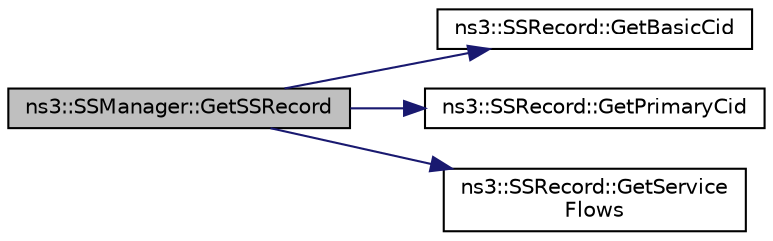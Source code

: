 digraph "ns3::SSManager::GetSSRecord"
{
  edge [fontname="Helvetica",fontsize="10",labelfontname="Helvetica",labelfontsize="10"];
  node [fontname="Helvetica",fontsize="10",shape=record];
  rankdir="LR";
  Node1 [label="ns3::SSManager::GetSSRecord",height=0.2,width=0.4,color="black", fillcolor="grey75", style="filled", fontcolor="black"];
  Node1 -> Node2 [color="midnightblue",fontsize="10",style="solid"];
  Node2 [label="ns3::SSRecord::GetBasicCid",height=0.2,width=0.4,color="black", fillcolor="white", style="filled",URL="$d6/d5e/classns3_1_1SSRecord.html#a29347039d1a9e3c89e07230be9914e43"];
  Node1 -> Node3 [color="midnightblue",fontsize="10",style="solid"];
  Node3 [label="ns3::SSRecord::GetPrimaryCid",height=0.2,width=0.4,color="black", fillcolor="white", style="filled",URL="$d6/d5e/classns3_1_1SSRecord.html#ad45ea0c236a9c7f32a939e1b0e42d5b8"];
  Node1 -> Node4 [color="midnightblue",fontsize="10",style="solid"];
  Node4 [label="ns3::SSRecord::GetService\lFlows",height=0.2,width=0.4,color="black", fillcolor="white", style="filled",URL="$d6/d5e/classns3_1_1SSRecord.html#a7b2ed8b7cbad4dfcd65adde5699169c7"];
}
